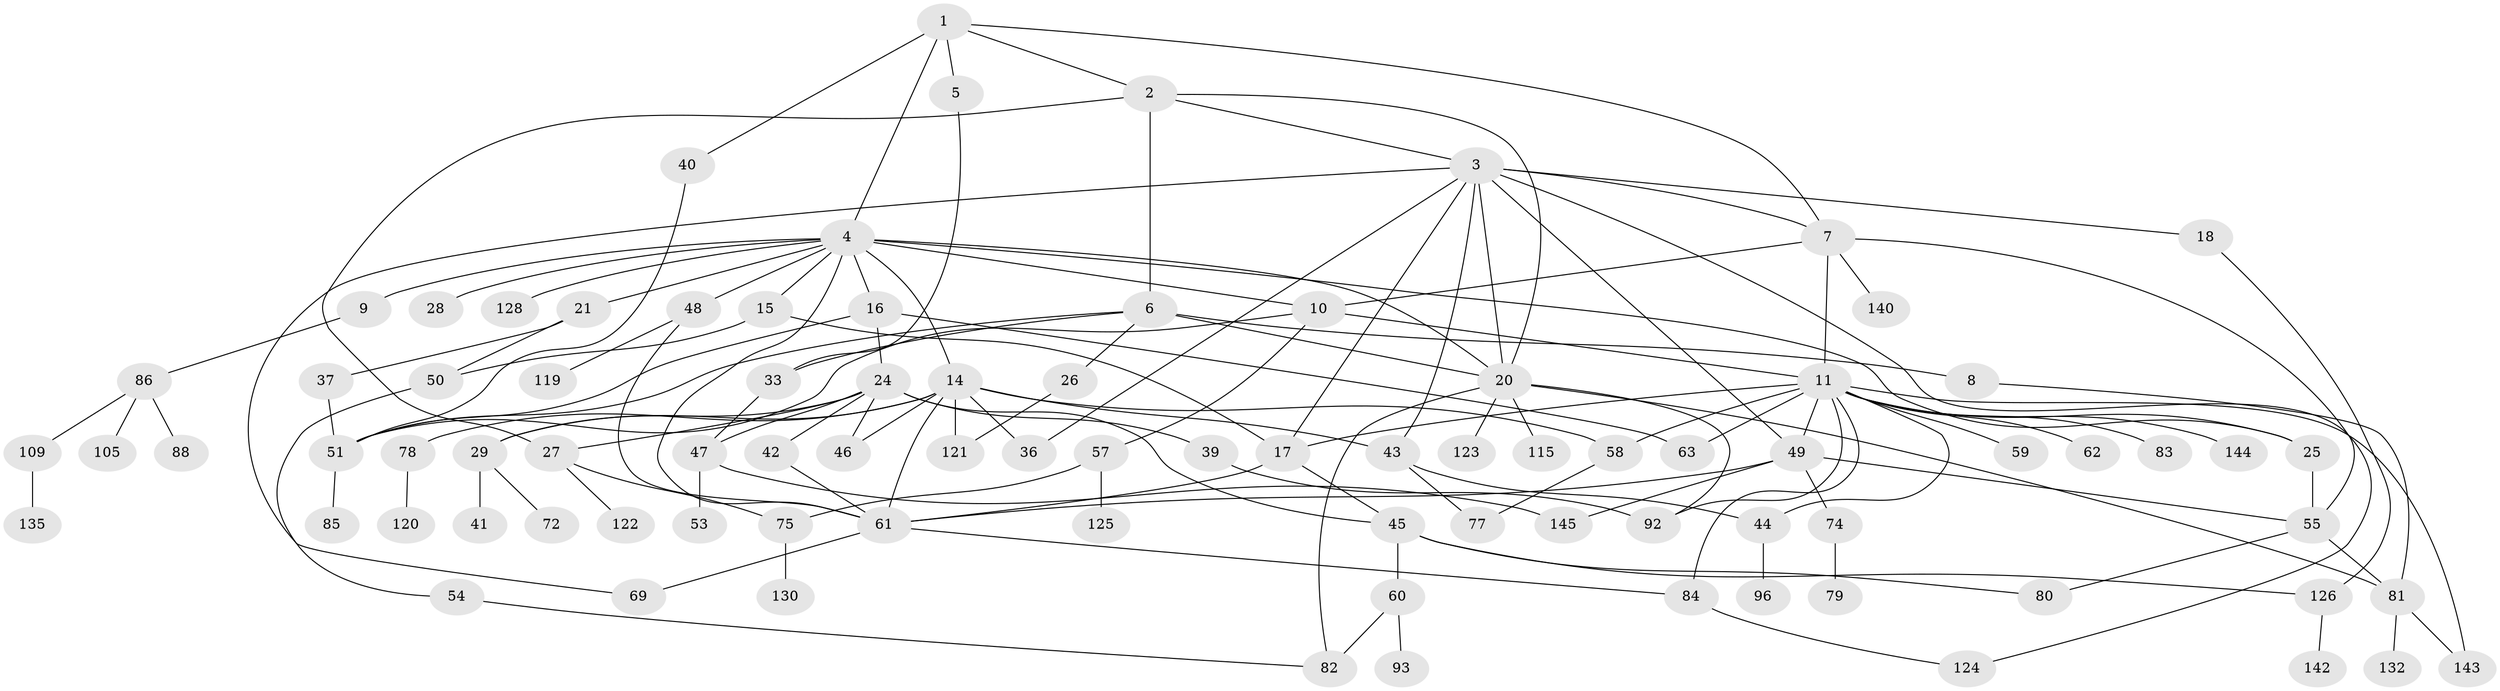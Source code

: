 // original degree distribution, {6: 0.02702702702702703, 5: 0.07432432432432433, 9: 0.006756756756756757, 2: 0.2972972972972973, 8: 0.02702702702702703, 3: 0.20945945945945946, 4: 0.12162162162162163, 1: 0.23648648648648649}
// Generated by graph-tools (version 1.1) at 2025/17/03/04/25 18:17:04]
// undirected, 88 vertices, 136 edges
graph export_dot {
graph [start="1"]
  node [color=gray90,style=filled];
  1;
  2;
  3 [super="+12"];
  4 [super="+13"];
  5;
  6 [super="+148+98"];
  7 [super="+101+76+32"];
  8 [super="+68"];
  9;
  10;
  11 [super="+56+31+30"];
  14 [super="+19+95"];
  15 [super="+34"];
  16;
  17;
  18;
  20 [super="+107+97+23"];
  21;
  24 [super="+118"];
  25;
  26;
  27 [super="+99"];
  28;
  29;
  33 [super="+38"];
  36;
  37;
  39;
  40;
  41;
  42;
  43;
  44;
  45 [super="+71"];
  46;
  47 [super="+136+146"];
  48 [super="+89"];
  49 [super="+65+100"];
  50 [super="+70"];
  51 [super="+117"];
  53;
  54;
  55 [super="+67"];
  57;
  58;
  59;
  60;
  61 [super="+66+131"];
  62;
  63;
  69;
  72 [super="+108"];
  74;
  75;
  77;
  78;
  79;
  80 [super="+106"];
  81 [super="+147+129+114"];
  82;
  83;
  84 [super="+112"];
  85;
  86 [super="+87"];
  88;
  92 [super="+111"];
  93;
  96;
  105;
  109;
  115;
  119;
  120;
  121;
  122;
  123;
  124;
  125;
  126 [super="+127"];
  128;
  130;
  132;
  135;
  140;
  142;
  143;
  144;
  145;
  1 -- 2;
  1 -- 4 [weight=2];
  1 -- 5;
  1 -- 7;
  1 -- 40;
  2 -- 3;
  2 -- 6;
  2 -- 20;
  2 -- 27;
  3 -- 49;
  3 -- 124;
  3 -- 20;
  3 -- 17;
  3 -- 18;
  3 -- 36 [weight=2];
  3 -- 69;
  3 -- 7 [weight=2];
  3 -- 43;
  4 -- 9;
  4 -- 14;
  4 -- 15;
  4 -- 21;
  4 -- 48;
  4 -- 10;
  4 -- 20;
  4 -- 128;
  4 -- 16;
  4 -- 25;
  4 -- 28;
  4 -- 61;
  5 -- 33;
  6 -- 8 [weight=2];
  6 -- 26;
  6 -- 51;
  6 -- 20 [weight=2];
  6 -- 33;
  7 -- 10 [weight=2];
  7 -- 140;
  7 -- 11;
  7 -- 55;
  8 -- 81;
  9 -- 86;
  10 -- 11;
  10 -- 57;
  10 -- 51;
  11 -- 25;
  11 -- 144;
  11 -- 63;
  11 -- 92;
  11 -- 83;
  11 -- 59;
  11 -- 58;
  11 -- 143;
  11 -- 17;
  11 -- 49;
  11 -- 44;
  11 -- 84;
  11 -- 62;
  14 -- 46;
  14 -- 78;
  14 -- 58 [weight=2];
  14 -- 43;
  14 -- 36;
  14 -- 61;
  14 -- 121;
  14 -- 29;
  15 -- 17;
  15 -- 50;
  16 -- 24;
  16 -- 51;
  16 -- 63;
  17 -- 61;
  17 -- 45;
  18 -- 126;
  20 -- 82;
  20 -- 81 [weight=2];
  20 -- 123;
  20 -- 115;
  20 -- 92;
  21 -- 37;
  21 -- 50;
  24 -- 29;
  24 -- 39;
  24 -- 42;
  24 -- 45;
  24 -- 46;
  24 -- 47;
  24 -- 27;
  25 -- 55;
  26 -- 121;
  27 -- 75;
  27 -- 122;
  29 -- 41;
  29 -- 72;
  33 -- 47;
  37 -- 51;
  39 -- 92;
  40 -- 51;
  42 -- 61;
  43 -- 44;
  43 -- 77;
  44 -- 96;
  45 -- 60;
  45 -- 126;
  45 -- 80;
  47 -- 53;
  47 -- 145;
  48 -- 119;
  48 -- 61;
  49 -- 145;
  49 -- 74;
  49 -- 61;
  49 -- 55;
  50 -- 54;
  51 -- 85;
  54 -- 82;
  55 -- 80;
  55 -- 81;
  57 -- 125;
  57 -- 75;
  58 -- 77;
  60 -- 82;
  60 -- 93;
  61 -- 69;
  61 -- 84;
  74 -- 79;
  75 -- 130;
  78 -- 120;
  81 -- 132;
  81 -- 143;
  84 -- 124;
  86 -- 105;
  86 -- 88;
  86 -- 109;
  109 -- 135;
  126 -- 142;
}
